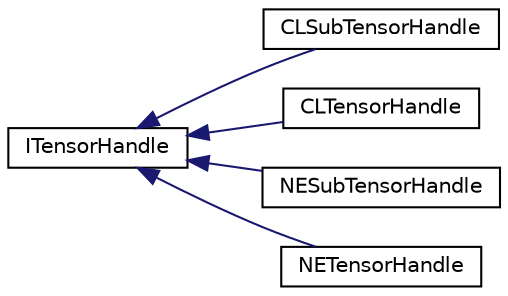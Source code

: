 digraph "Graphical Class Hierarchy"
{
 // LATEX_PDF_SIZE
  edge [fontname="Helvetica",fontsize="10",labelfontname="Helvetica",labelfontsize="10"];
  node [fontname="Helvetica",fontsize="10",shape=record];
  rankdir="LR";
  Node0 [label="ITensorHandle",height=0.2,width=0.4,color="black", fillcolor="white", style="filled",URL="$classarm__compute_1_1graph_1_1_i_tensor_handle.xhtml",tooltip="Tensor handle interface object."];
  Node0 -> Node1 [dir="back",color="midnightblue",fontsize="10",style="solid",fontname="Helvetica"];
  Node1 [label="CLSubTensorHandle",height=0.2,width=0.4,color="black", fillcolor="white", style="filled",URL="$classarm__compute_1_1graph_1_1backends_1_1_c_l_sub_tensor_handle.xhtml",tooltip="OpenCL Sub-Tensor handle interface object."];
  Node0 -> Node2 [dir="back",color="midnightblue",fontsize="10",style="solid",fontname="Helvetica"];
  Node2 [label="CLTensorHandle",height=0.2,width=0.4,color="black", fillcolor="white", style="filled",URL="$classarm__compute_1_1graph_1_1backends_1_1_c_l_tensor_handle.xhtml",tooltip="OpenCL Tensor handle interface object."];
  Node0 -> Node3 [dir="back",color="midnightblue",fontsize="10",style="solid",fontname="Helvetica"];
  Node3 [label="NESubTensorHandle",height=0.2,width=0.4,color="black", fillcolor="white", style="filled",URL="$classarm__compute_1_1graph_1_1backends_1_1_n_e_sub_tensor_handle.xhtml",tooltip="CPU Sub-Tensor handle interface object."];
  Node0 -> Node4 [dir="back",color="midnightblue",fontsize="10",style="solid",fontname="Helvetica"];
  Node4 [label="NETensorHandle",height=0.2,width=0.4,color="black", fillcolor="white", style="filled",URL="$classarm__compute_1_1graph_1_1backends_1_1_n_e_tensor_handle.xhtml",tooltip="CPU Tensor handle interface object."];
}
